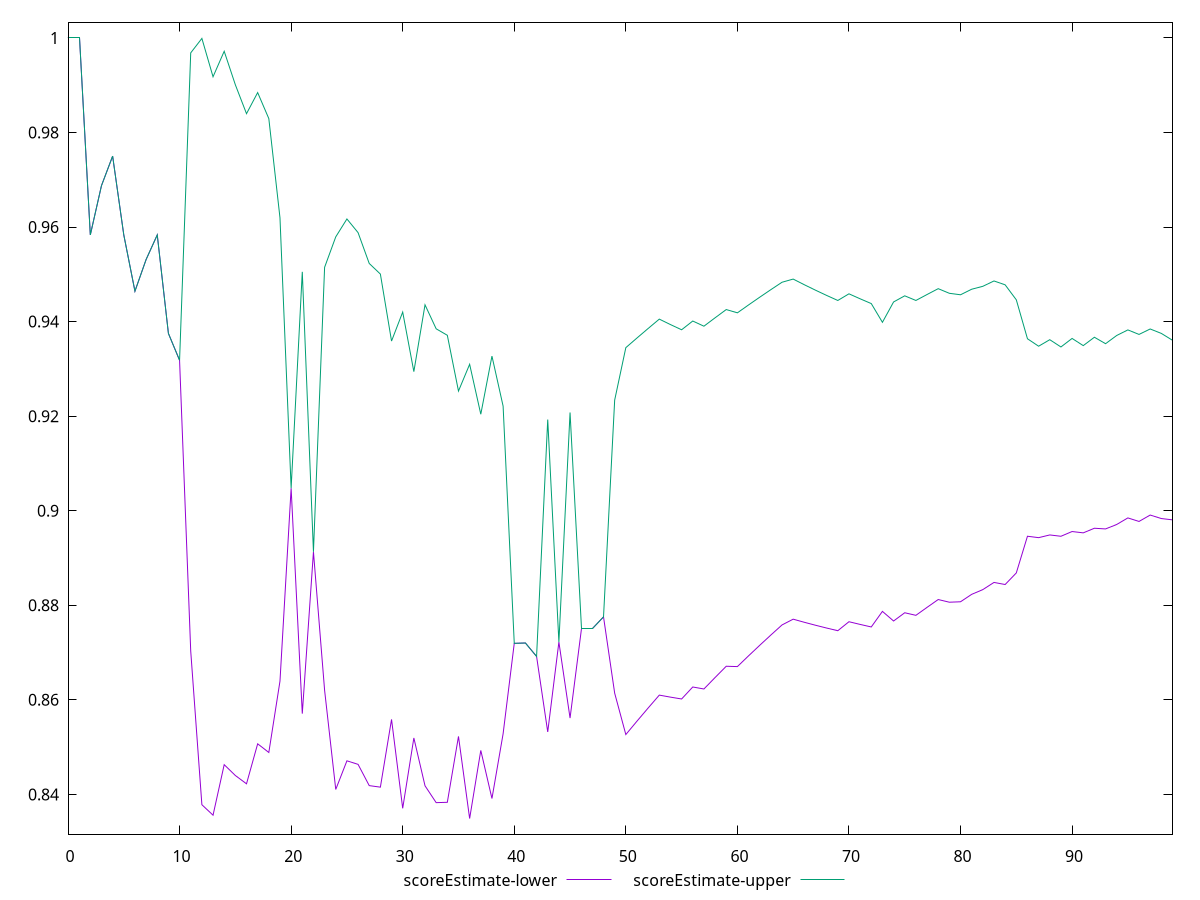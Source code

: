 reset

$scoreEstimateLower <<EOF
0 1
1 1
2 0.9583333333333334
3 0.96875
4 0.975
5 0.9583333333333334
6 0.9464285714285714
7 0.953125
8 0.9583333333333334
9 0.9375
10 0.9318181818181819
11 0.8703161108254102
12 0.8378211236911987
13 0.8356031367181963
14 0.8462903535100142
15 0.8439960793967481
16 0.8422439026748937
17 0.8507013297355834
18 0.8488678858439864
19 0.863953726279123
20 0.9047619047619048
21 0.8570869847541891
22 0.8913043478260869
23 0.8620203422075027
24 0.8410506822851106
25 0.8471035049838723
26 0.84635484493443
27 0.84186079211836
28 0.8415370617341389
29 0.855866764461576
30 0.8370604907644215
31 0.8519396890011123
32 0.8418246224521628
33 0.8382594935021064
34 0.8383307554431783
35 0.8522651013165631
36 0.834902010948005
37 0.8493089741743931
38 0.8391301568949217
39 0.8528253433207178
40 0.8719512195121951
41 0.8720238095238095
42 0.8691860465116279
43 0.8532128288576277
44 0.8722222222222222
45 0.8561529306985819
46 0.875
47 0.875
48 0.8775510204081632
49 0.8614138984202001
50 0.8526611147826632
51 0.8554948800010265
52 0.8582759104883043
53 0.8610019818661021
54 0.8605754144148535
55 0.860183688207336
56 0.8627200230898654
57 0.8622975132782538
58 0.8647250560555587
59 0.8671050428352385
60 0.8670359465675181
61 0.869307612075952
62 0.8715329536935975
63 0.8737111994210729
64 0.8758417523999488
65 0.877062377404501
66 0.8764042244875315
67 0.875779648982516
68 0.8751867325013538
69 0.8746236635782072
70 0.8765221887934727
71 0.8759558723138517
72 0.8754165996971685
73 0.8787134549736907
74 0.8766774095482032
75 0.8784201698087228
76 0.8778762694645004
77 0.8795623620394514
78 0.8812179029007964
79 0.8806504852522855
80 0.8807435003631502
81 0.8823143154643711
82 0.8833221503361854
83 0.884834413360979
84 0.8843927836412826
85 0.8868444295234392
86 0.8946037737145782
87 0.8943036279103862
88 0.8948776479744467
89 0.8945970046435431
90 0.8956002923337887
91 0.8953189868073652
92 0.8962942328377472
93 0.8961501751492918
94 0.8970942997993864
95 0.8984798977596962
96 0.897732375131982
97 0.8990863872667662
98 0.8983466635052714
99 0.8980684013544482
EOF

$scoreEstimateUpper <<EOF
0 1
1 1
2 0.9583333333333334
3 0.96875
4 0.975
5 0.9583333333333334
6 0.9464285714285714
7 0.953125
8 0.9583333333333334
9 0.9375
10 0.9318181818181819
11 0.9968344683059639
12 0.9998943317377039
13 0.9917807878458044
14 0.9971722989650208
15 0.9900868948944023
16 0.9839728116700589
17 0.9884370714788691
18 0.9829300124405591
19 0.9619544245814635
20 0.9047619047619048
21 0.9505269843054149
22 0.8913043478260869
23 0.951482330726586
24 0.9579233346832338
25 0.9617065694422146
26 0.958815607139367
27 0.9522950683004784
28 0.9500505952877316
29 0.9358839995539668
30 0.9420152309275978
31 0.9294160437317106
32 0.9435492093261149
33 0.9384769661427581
34 0.9371061748788589
35 0.9253105090653903
36 0.9309707394377174
37 0.9204061532869376
38 0.9327031671889978
39 0.9221223016513196
40 0.8719512195121951
41 0.8720238095238095
42 0.8691860465116279
43 0.9192848861743674
44 0.8722222222222222
45 0.9207726775382966
46 0.875
47 0.875
48 0.8775510204081632
49 0.9233949822046786
50 0.9344883385429733
51 0.9365314840242793
52 0.9385443777062311
53 0.9405237494386207
54 0.9393709405873824
55 0.93827251377114
56 0.9401208279685304
57 0.9390281687045134
58 0.9408026727513191
59 0.9425460155627421
60 0.9418559953802064
61 0.943521820563006
62 0.9451558044816762
63 0.9467566071699005
64 0.9483230945046387
65 0.9489925225964728
66 0.9477955595071633
67 0.9466441034800985
68 0.9455358023080771
69 0.9444684324757227
70 0.9458733488987521
71 0.9448237431854948
72 0.943811146259823
73 0.9398512194112313
74 0.9441538668711654
75 0.9454512331070095
76 0.9444706436627854
77 0.9457284721544311
78 0.9469639064819274
79 0.9459842841205125
80 0.9456727516954407
81 0.9468464422680702
82 0.9474643513537471
83 0.9485936724424867
84 0.9477758786192965
85 0.9446068146972071
86 0.9363706522531678
87 0.9347942943825838
88 0.9361725692320233
89 0.9346352472345577
90 0.9364389021125967
91 0.934919639837763
92 0.9366913311617053
93 0.9353272796060558
94 0.9370639035698024
95 0.9382407815459555
96 0.937287774939125
97 0.9384394563362765
98 0.9375004752485249
99 0.9360520133838381
EOF

set key outside below
set xrange [0:99]
set yrange [0.8316000511669651:1.00330195978104]
set trange [0.8316000511669651:1.00330195978104]
set terminal svg size 640, 520 enhanced background rgb 'white'
set output "report_00020_2021-02-19T21:17:38.612Z2/unminified-css/samples/pages/scoreEstimate/values.svg"

plot $scoreEstimateLower title "scoreEstimate-lower" with line, \
     $scoreEstimateUpper title "scoreEstimate-upper" with line

reset
